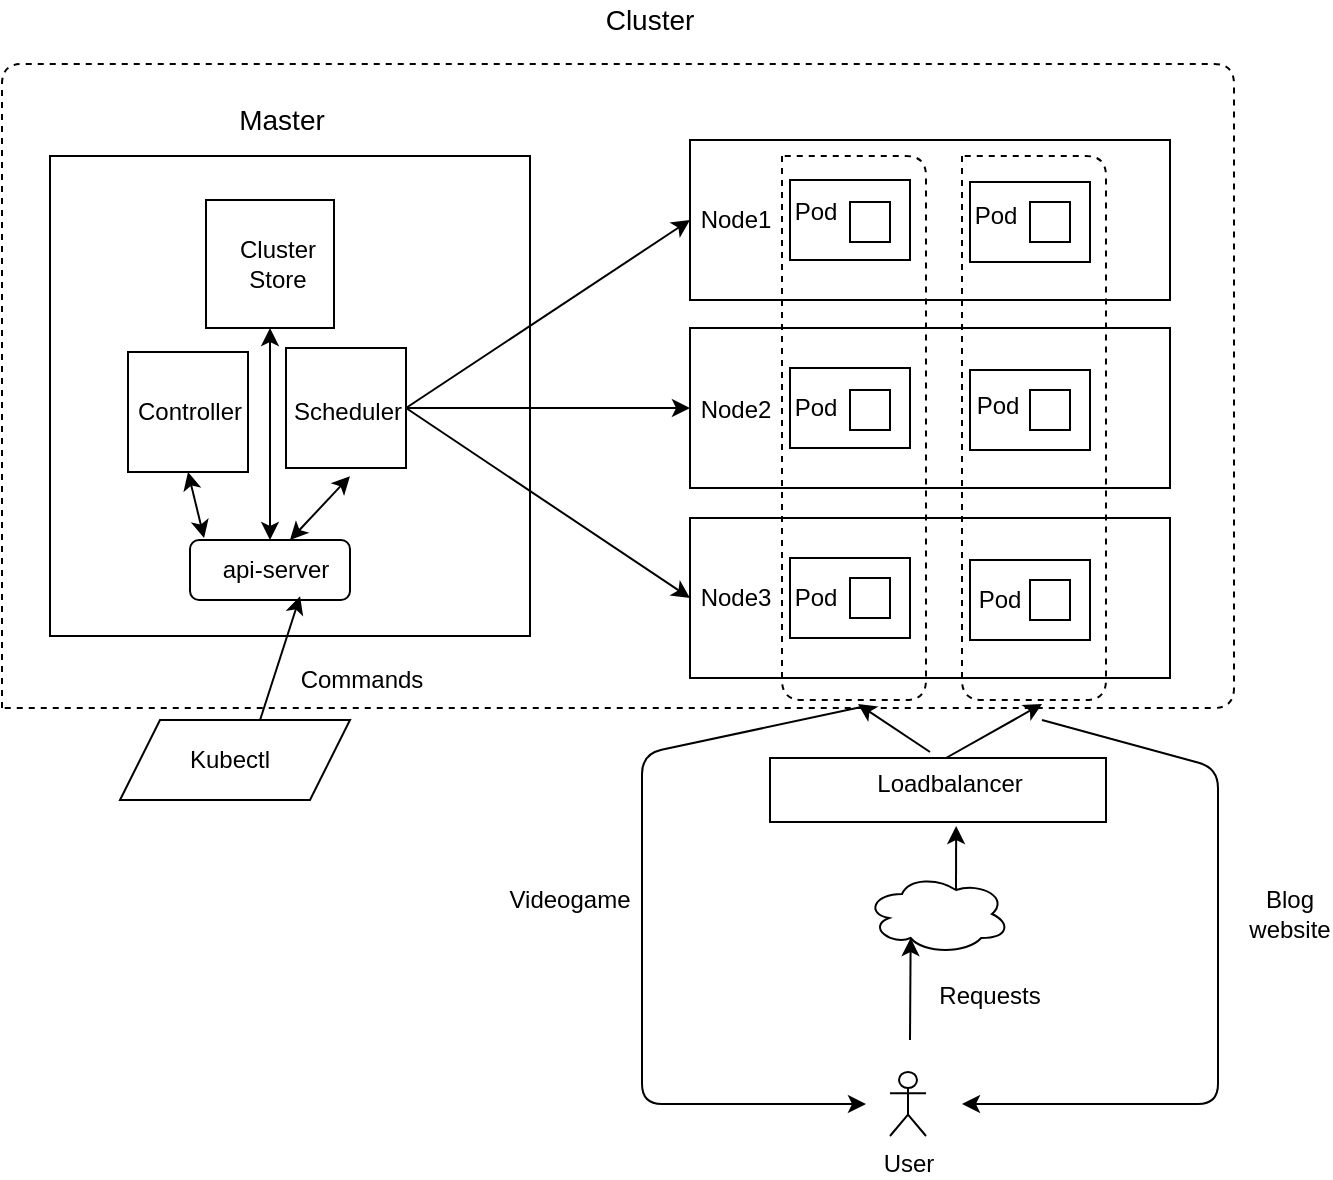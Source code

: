 <mxfile version="14.1.9" type="device"><diagram id="6kn39fuE0HML7Oz85cJf" name="Page-1"><mxGraphModel dx="1074" dy="794" grid="0" gridSize="8" guides="1" tooltips="1" connect="1" arrows="1" fold="1" page="1" pageScale="1" pageWidth="827" pageHeight="1169" math="0" shadow="0"><root><mxCell id="0"/><mxCell id="1" parent="0"/><mxCell id="iB5iV1gQWXy0MiTJl7wA-1" value="" style="whiteSpace=wrap;html=1;aspect=fixed;" vertex="1" parent="1"><mxGeometry x="40" y="118" width="240" height="240" as="geometry"/></mxCell><mxCell id="iB5iV1gQWXy0MiTJl7wA-9" value="" style="rounded=0;whiteSpace=wrap;html=1;direction=south;" vertex="1" parent="1"><mxGeometry x="360" y="110" width="240" height="80" as="geometry"/></mxCell><mxCell id="iB5iV1gQWXy0MiTJl7wA-10" value="" style="rounded=0;whiteSpace=wrap;html=1;direction=south;" vertex="1" parent="1"><mxGeometry x="500" y="131" width="60" height="40" as="geometry"/></mxCell><mxCell id="iB5iV1gQWXy0MiTJl7wA-11" value="" style="rounded=0;whiteSpace=wrap;html=1;direction=north;" vertex="1" parent="1"><mxGeometry x="410" y="130" width="60" height="40" as="geometry"/></mxCell><mxCell id="iB5iV1gQWXy0MiTJl7wA-12" value="" style="whiteSpace=wrap;html=1;aspect=fixed;" vertex="1" parent="1"><mxGeometry x="158" y="214" width="60" height="60" as="geometry"/></mxCell><mxCell id="iB5iV1gQWXy0MiTJl7wA-13" value="" style="whiteSpace=wrap;html=1;aspect=fixed;" vertex="1" parent="1"><mxGeometry x="79" y="216" width="60" height="60" as="geometry"/></mxCell><mxCell id="iB5iV1gQWXy0MiTJl7wA-14" value="" style="whiteSpace=wrap;html=1;aspect=fixed;" vertex="1" parent="1"><mxGeometry x="118" y="140" width="64" height="64" as="geometry"/></mxCell><mxCell id="iB5iV1gQWXy0MiTJl7wA-16" value="" style="rounded=1;whiteSpace=wrap;html=1;" vertex="1" parent="1"><mxGeometry x="110" y="310" width="80" height="30" as="geometry"/></mxCell><mxCell id="iB5iV1gQWXy0MiTJl7wA-17" value="" style="shape=parallelogram;perimeter=parallelogramPerimeter;whiteSpace=wrap;html=1;fixedSize=1;" vertex="1" parent="1"><mxGeometry x="75" y="400" width="115" height="40" as="geometry"/></mxCell><mxCell id="iB5iV1gQWXy0MiTJl7wA-20" value="" style="endArrow=classic;html=1;exitX=0.609;exitY=0;exitDx=0;exitDy=0;exitPerimeter=0;entryX=0.521;entryY=0.917;entryDx=0;entryDy=0;entryPerimeter=0;" edge="1" parent="1" source="iB5iV1gQWXy0MiTJl7wA-17" target="iB5iV1gQWXy0MiTJl7wA-1"><mxGeometry width="50" height="50" relative="1" as="geometry"><mxPoint x="470" y="430" as="sourcePoint"/><mxPoint x="520" y="380" as="targetPoint"/></mxGeometry></mxCell><mxCell id="iB5iV1gQWXy0MiTJl7wA-21" value="" style="endArrow=classic;startArrow=classic;html=1;exitX=0.625;exitY=0;exitDx=0;exitDy=0;exitPerimeter=0;entryX=0.625;entryY=0.667;entryDx=0;entryDy=0;entryPerimeter=0;" edge="1" parent="1" source="iB5iV1gQWXy0MiTJl7wA-16" target="iB5iV1gQWXy0MiTJl7wA-1"><mxGeometry width="50" height="50" relative="1" as="geometry"><mxPoint x="470" y="430" as="sourcePoint"/><mxPoint x="520" y="380" as="targetPoint"/></mxGeometry></mxCell><mxCell id="iB5iV1gQWXy0MiTJl7wA-23" value="" style="endArrow=classic;startArrow=classic;html=1;exitX=0.088;exitY=-0.033;exitDx=0;exitDy=0;exitPerimeter=0;entryX=0.5;entryY=1;entryDx=0;entryDy=0;" edge="1" parent="1" source="iB5iV1gQWXy0MiTJl7wA-16" target="iB5iV1gQWXy0MiTJl7wA-13"><mxGeometry width="50" height="50" relative="1" as="geometry"><mxPoint x="470" y="430" as="sourcePoint"/><mxPoint x="520" y="380" as="targetPoint"/></mxGeometry></mxCell><mxCell id="iB5iV1gQWXy0MiTJl7wA-24" value="" style="endArrow=classic;startArrow=classic;html=1;exitX=0.5;exitY=0;exitDx=0;exitDy=0;entryX=0.5;entryY=1;entryDx=0;entryDy=0;" edge="1" parent="1" source="iB5iV1gQWXy0MiTJl7wA-16" target="iB5iV1gQWXy0MiTJl7wA-14"><mxGeometry width="50" height="50" relative="1" as="geometry"><mxPoint x="470" y="430" as="sourcePoint"/><mxPoint x="520" y="380" as="targetPoint"/></mxGeometry></mxCell><mxCell id="iB5iV1gQWXy0MiTJl7wA-27" value="" style="rounded=0;whiteSpace=wrap;html=1;direction=south;" vertex="1" parent="1"><mxGeometry x="360" y="204" width="240" height="80" as="geometry"/></mxCell><mxCell id="iB5iV1gQWXy0MiTJl7wA-28" value="" style="rounded=0;whiteSpace=wrap;html=1;direction=south;" vertex="1" parent="1"><mxGeometry x="500" y="225" width="60" height="40" as="geometry"/></mxCell><mxCell id="iB5iV1gQWXy0MiTJl7wA-29" value="" style="rounded=0;whiteSpace=wrap;html=1;direction=north;" vertex="1" parent="1"><mxGeometry x="410" y="224" width="60" height="40" as="geometry"/></mxCell><mxCell id="iB5iV1gQWXy0MiTJl7wA-30" value="" style="rounded=0;whiteSpace=wrap;html=1;direction=south;" vertex="1" parent="1"><mxGeometry x="360" y="299" width="240" height="80" as="geometry"/></mxCell><mxCell id="iB5iV1gQWXy0MiTJl7wA-31" value="" style="rounded=0;whiteSpace=wrap;html=1;direction=south;" vertex="1" parent="1"><mxGeometry x="500" y="320" width="60" height="40" as="geometry"/></mxCell><mxCell id="iB5iV1gQWXy0MiTJl7wA-32" value="" style="rounded=0;whiteSpace=wrap;html=1;direction=north;" vertex="1" parent="1"><mxGeometry x="410" y="319" width="60" height="40" as="geometry"/></mxCell><mxCell id="iB5iV1gQWXy0MiTJl7wA-33" value="" style="endArrow=classic;html=1;exitX=1;exitY=0.5;exitDx=0;exitDy=0;entryX=0.5;entryY=1;entryDx=0;entryDy=0;" edge="1" parent="1" source="iB5iV1gQWXy0MiTJl7wA-12" target="iB5iV1gQWXy0MiTJl7wA-9"><mxGeometry width="50" height="50" relative="1" as="geometry"><mxPoint x="470" y="430" as="sourcePoint"/><mxPoint x="520" y="380" as="targetPoint"/></mxGeometry></mxCell><mxCell id="iB5iV1gQWXy0MiTJl7wA-34" value="" style="endArrow=classic;html=1;exitX=1;exitY=0.5;exitDx=0;exitDy=0;entryX=0.5;entryY=1;entryDx=0;entryDy=0;" edge="1" parent="1" source="iB5iV1gQWXy0MiTJl7wA-12" target="iB5iV1gQWXy0MiTJl7wA-27"><mxGeometry width="50" height="50" relative="1" as="geometry"><mxPoint x="470" y="430" as="sourcePoint"/><mxPoint x="520" y="380" as="targetPoint"/></mxGeometry></mxCell><mxCell id="iB5iV1gQWXy0MiTJl7wA-35" value="" style="endArrow=classic;html=1;exitX=1;exitY=0.5;exitDx=0;exitDy=0;entryX=0.5;entryY=1;entryDx=0;entryDy=0;" edge="1" parent="1" source="iB5iV1gQWXy0MiTJl7wA-12" target="iB5iV1gQWXy0MiTJl7wA-30"><mxGeometry width="50" height="50" relative="1" as="geometry"><mxPoint x="470" y="430" as="sourcePoint"/><mxPoint x="520" y="380" as="targetPoint"/></mxGeometry></mxCell><mxCell id="iB5iV1gQWXy0MiTJl7wA-37" value="Commands" style="text;html=1;strokeColor=none;fillColor=none;align=center;verticalAlign=middle;whiteSpace=wrap;rounded=0;" vertex="1" parent="1"><mxGeometry x="176" y="370" width="40" height="20" as="geometry"/></mxCell><mxCell id="iB5iV1gQWXy0MiTJl7wA-38" value="Kubectl" style="text;html=1;strokeColor=none;fillColor=none;align=center;verticalAlign=middle;whiteSpace=wrap;rounded=0;" vertex="1" parent="1"><mxGeometry x="90" y="410" width="80" height="20" as="geometry"/></mxCell><mxCell id="iB5iV1gQWXy0MiTJl7wA-39" value="Controller" style="text;html=1;strokeColor=none;fillColor=none;align=center;verticalAlign=middle;whiteSpace=wrap;rounded=0;" vertex="1" parent="1"><mxGeometry x="90" y="236" width="40" height="20" as="geometry"/></mxCell><mxCell id="iB5iV1gQWXy0MiTJl7wA-40" value="Scheduler" style="text;html=1;strokeColor=none;fillColor=none;align=center;verticalAlign=middle;whiteSpace=wrap;rounded=0;" vertex="1" parent="1"><mxGeometry x="169" y="236" width="40" height="20" as="geometry"/></mxCell><mxCell id="iB5iV1gQWXy0MiTJl7wA-41" value="Cluster&lt;br&gt;Store" style="text;html=1;strokeColor=none;fillColor=none;align=center;verticalAlign=middle;whiteSpace=wrap;rounded=0;" vertex="1" parent="1"><mxGeometry x="134" y="162" width="40" height="20" as="geometry"/></mxCell><mxCell id="iB5iV1gQWXy0MiTJl7wA-42" value="api-server" style="text;html=1;strokeColor=none;fillColor=none;align=center;verticalAlign=middle;whiteSpace=wrap;rounded=0;" vertex="1" parent="1"><mxGeometry x="118" y="315" width="70" height="20" as="geometry"/></mxCell><mxCell id="iB5iV1gQWXy0MiTJl7wA-43" value="Node3" style="text;html=1;strokeColor=none;fillColor=none;align=center;verticalAlign=middle;whiteSpace=wrap;rounded=0;" vertex="1" parent="1"><mxGeometry x="363" y="329" width="40" height="20" as="geometry"/></mxCell><mxCell id="iB5iV1gQWXy0MiTJl7wA-44" value="Node2" style="text;html=1;strokeColor=none;fillColor=none;align=center;verticalAlign=middle;whiteSpace=wrap;rounded=0;" vertex="1" parent="1"><mxGeometry x="363" y="235" width="40" height="20" as="geometry"/></mxCell><mxCell id="iB5iV1gQWXy0MiTJl7wA-45" value="Node1" style="text;html=1;strokeColor=none;fillColor=none;align=center;verticalAlign=middle;whiteSpace=wrap;rounded=0;" vertex="1" parent="1"><mxGeometry x="363" y="140" width="40" height="20" as="geometry"/></mxCell><mxCell id="iB5iV1gQWXy0MiTJl7wA-47" value="" style="rounded=0;whiteSpace=wrap;html=1;" vertex="1" parent="1"><mxGeometry x="440" y="141" width="20" height="20" as="geometry"/></mxCell><mxCell id="iB5iV1gQWXy0MiTJl7wA-48" value="" style="rounded=0;whiteSpace=wrap;html=1;" vertex="1" parent="1"><mxGeometry x="530" y="141" width="20" height="20" as="geometry"/></mxCell><mxCell id="iB5iV1gQWXy0MiTJl7wA-49" value="" style="rounded=0;whiteSpace=wrap;html=1;" vertex="1" parent="1"><mxGeometry x="440" y="235" width="20" height="20" as="geometry"/></mxCell><mxCell id="iB5iV1gQWXy0MiTJl7wA-50" value="" style="rounded=0;whiteSpace=wrap;html=1;" vertex="1" parent="1"><mxGeometry x="530" y="235" width="20" height="20" as="geometry"/></mxCell><mxCell id="iB5iV1gQWXy0MiTJl7wA-51" value="" style="rounded=0;whiteSpace=wrap;html=1;" vertex="1" parent="1"><mxGeometry x="440" y="329" width="20" height="20" as="geometry"/></mxCell><mxCell id="iB5iV1gQWXy0MiTJl7wA-52" value="" style="rounded=0;whiteSpace=wrap;html=1;" vertex="1" parent="1"><mxGeometry x="530" y="330" width="20" height="20" as="geometry"/></mxCell><mxCell id="iB5iV1gQWXy0MiTJl7wA-56" value="Master" style="text;html=1;strokeColor=none;fillColor=none;align=center;verticalAlign=middle;whiteSpace=wrap;rounded=0;fontSize=14;" vertex="1" parent="1"><mxGeometry x="136" y="90" width="40" height="20" as="geometry"/></mxCell><mxCell id="iB5iV1gQWXy0MiTJl7wA-57" value="Pod" style="text;html=1;strokeColor=none;fillColor=none;align=center;verticalAlign=middle;whiteSpace=wrap;rounded=0;" vertex="1" parent="1"><mxGeometry x="495" y="330" width="40" height="20" as="geometry"/></mxCell><mxCell id="iB5iV1gQWXy0MiTJl7wA-58" value="Pod" style="text;html=1;strokeColor=none;fillColor=none;align=center;verticalAlign=middle;whiteSpace=wrap;rounded=0;" vertex="1" parent="1"><mxGeometry x="403" y="329" width="40" height="20" as="geometry"/></mxCell><mxCell id="iB5iV1gQWXy0MiTJl7wA-59" value="Pod" style="text;html=1;strokeColor=none;fillColor=none;align=center;verticalAlign=middle;whiteSpace=wrap;rounded=0;" vertex="1" parent="1"><mxGeometry x="494" y="233" width="40" height="20" as="geometry"/></mxCell><mxCell id="iB5iV1gQWXy0MiTJl7wA-60" value="Pod" style="text;html=1;strokeColor=none;fillColor=none;align=center;verticalAlign=middle;whiteSpace=wrap;rounded=0;" vertex="1" parent="1"><mxGeometry x="403" y="234" width="40" height="20" as="geometry"/></mxCell><mxCell id="iB5iV1gQWXy0MiTJl7wA-61" value="Pod" style="text;html=1;strokeColor=none;fillColor=none;align=center;verticalAlign=middle;whiteSpace=wrap;rounded=0;" vertex="1" parent="1"><mxGeometry x="493" y="138" width="40" height="20" as="geometry"/></mxCell><mxCell id="iB5iV1gQWXy0MiTJl7wA-62" value="Pod" style="text;html=1;strokeColor=none;fillColor=none;align=center;verticalAlign=middle;whiteSpace=wrap;rounded=0;" vertex="1" parent="1"><mxGeometry x="403" y="136" width="40" height="20" as="geometry"/></mxCell><mxCell id="iB5iV1gQWXy0MiTJl7wA-63" value="" style="rounded=0;whiteSpace=wrap;html=1;" vertex="1" parent="1"><mxGeometry x="400" y="419" width="168" height="32" as="geometry"/></mxCell><mxCell id="iB5iV1gQWXy0MiTJl7wA-64" value="Loadbalancer" style="text;html=1;strokeColor=none;fillColor=none;align=center;verticalAlign=middle;whiteSpace=wrap;rounded=0;" vertex="1" parent="1"><mxGeometry x="470" y="422" width="40" height="20" as="geometry"/></mxCell><mxCell id="iB5iV1gQWXy0MiTJl7wA-65" value="User" style="shape=umlActor;verticalLabelPosition=bottom;verticalAlign=top;html=1;outlineConnect=0;" vertex="1" parent="1"><mxGeometry x="460" y="576" width="18" height="32" as="geometry"/></mxCell><mxCell id="iB5iV1gQWXy0MiTJl7wA-67" value="" style="ellipse;shape=cloud;whiteSpace=wrap;html=1;" vertex="1" parent="1"><mxGeometry x="448" y="477" width="72" height="40" as="geometry"/></mxCell><mxCell id="iB5iV1gQWXy0MiTJl7wA-69" value="" style="endArrow=classic;html=1;entryX=0.31;entryY=0.8;entryDx=0;entryDy=0;entryPerimeter=0;" edge="1" parent="1" target="iB5iV1gQWXy0MiTJl7wA-67"><mxGeometry width="50" height="50" relative="1" as="geometry"><mxPoint x="470" y="560" as="sourcePoint"/><mxPoint x="522" y="352" as="targetPoint"/></mxGeometry></mxCell><mxCell id="iB5iV1gQWXy0MiTJl7wA-70" value="" style="endArrow=classic;html=1;exitX=0.625;exitY=0.2;exitDx=0;exitDy=0;exitPerimeter=0;entryX=0.554;entryY=1.063;entryDx=0;entryDy=0;entryPerimeter=0;" edge="1" parent="1" source="iB5iV1gQWXy0MiTJl7wA-67" target="iB5iV1gQWXy0MiTJl7wA-63"><mxGeometry width="50" height="50" relative="1" as="geometry"><mxPoint x="608" y="496" as="sourcePoint"/><mxPoint x="493" y="446" as="targetPoint"/></mxGeometry></mxCell><mxCell id="iB5iV1gQWXy0MiTJl7wA-73" value="Requests" style="text;html=1;strokeColor=none;fillColor=none;align=center;verticalAlign=middle;whiteSpace=wrap;rounded=0;" vertex="1" parent="1"><mxGeometry x="490" y="528" width="40" height="20" as="geometry"/></mxCell><mxCell id="iB5iV1gQWXy0MiTJl7wA-81" value="" style="endArrow=none;dashed=1;html=1;" edge="1" parent="1"><mxGeometry width="50" height="50" relative="1" as="geometry"><mxPoint x="496" y="118" as="sourcePoint"/><mxPoint x="496" y="118" as="targetPoint"/><Array as="points"><mxPoint x="496" y="390"/><mxPoint x="568" y="390"/><mxPoint x="568" y="118"/></Array></mxGeometry></mxCell><mxCell id="iB5iV1gQWXy0MiTJl7wA-83" value="" style="endArrow=classic;html=1;" edge="1" parent="1"><mxGeometry width="50" height="50" relative="1" as="geometry"><mxPoint x="480" y="416" as="sourcePoint"/><mxPoint x="444" y="392" as="targetPoint"/></mxGeometry></mxCell><mxCell id="iB5iV1gQWXy0MiTJl7wA-86" value="" style="endArrow=none;dashed=1;html=1;" edge="1" parent="1"><mxGeometry width="50" height="50" relative="1" as="geometry"><mxPoint x="406" y="118" as="sourcePoint"/><mxPoint x="406" y="118" as="targetPoint"/><Array as="points"><mxPoint x="406" y="390"/><mxPoint x="478" y="390"/><mxPoint x="478" y="118"/></Array></mxGeometry></mxCell><mxCell id="iB5iV1gQWXy0MiTJl7wA-87" value="" style="endArrow=classic;html=1;" edge="1" parent="1"><mxGeometry width="50" height="50" relative="1" as="geometry"><mxPoint x="488" y="419" as="sourcePoint"/><mxPoint x="536" y="392" as="targetPoint"/></mxGeometry></mxCell><mxCell id="iB5iV1gQWXy0MiTJl7wA-89" value="" style="endArrow=classic;html=1;" edge="1" parent="1"><mxGeometry width="50" height="50" relative="1" as="geometry"><mxPoint x="536" y="400" as="sourcePoint"/><mxPoint x="496" y="592" as="targetPoint"/><Array as="points"><mxPoint x="624" y="424"/><mxPoint x="624" y="592"/></Array></mxGeometry></mxCell><mxCell id="iB5iV1gQWXy0MiTJl7wA-90" value="" style="endArrow=classic;html=1;" edge="1" parent="1"><mxGeometry width="50" height="50" relative="1" as="geometry"><mxPoint x="448" y="393" as="sourcePoint"/><mxPoint x="448" y="592" as="targetPoint"/><Array as="points"><mxPoint x="336" y="417"/><mxPoint x="336" y="592"/></Array></mxGeometry></mxCell><mxCell id="iB5iV1gQWXy0MiTJl7wA-91" value="Blog website" style="text;html=1;strokeColor=none;fillColor=none;align=center;verticalAlign=middle;whiteSpace=wrap;rounded=0;" vertex="1" parent="1"><mxGeometry x="640" y="487" width="40" height="20" as="geometry"/></mxCell><mxCell id="iB5iV1gQWXy0MiTJl7wA-94" value="Videogame" style="text;html=1;strokeColor=none;fillColor=none;align=center;verticalAlign=middle;whiteSpace=wrap;rounded=0;" vertex="1" parent="1"><mxGeometry x="280" y="480" width="40" height="20" as="geometry"/></mxCell><mxCell id="iB5iV1gQWXy0MiTJl7wA-95" value="" style="endArrow=none;dashed=1;html=1;" edge="1" parent="1"><mxGeometry width="50" height="50" relative="1" as="geometry"><mxPoint x="16" y="394" as="sourcePoint"/><mxPoint x="16" y="394" as="targetPoint"/><Array as="points"><mxPoint x="16" y="72"/><mxPoint x="632" y="72"/><mxPoint x="632" y="394"/></Array></mxGeometry></mxCell><mxCell id="iB5iV1gQWXy0MiTJl7wA-96" value="Cluster" style="text;html=1;strokeColor=none;fillColor=none;align=center;verticalAlign=middle;whiteSpace=wrap;rounded=0;fontSize=14;" vertex="1" parent="1"><mxGeometry x="320" y="40" width="40" height="20" as="geometry"/></mxCell></root></mxGraphModel></diagram></mxfile>
